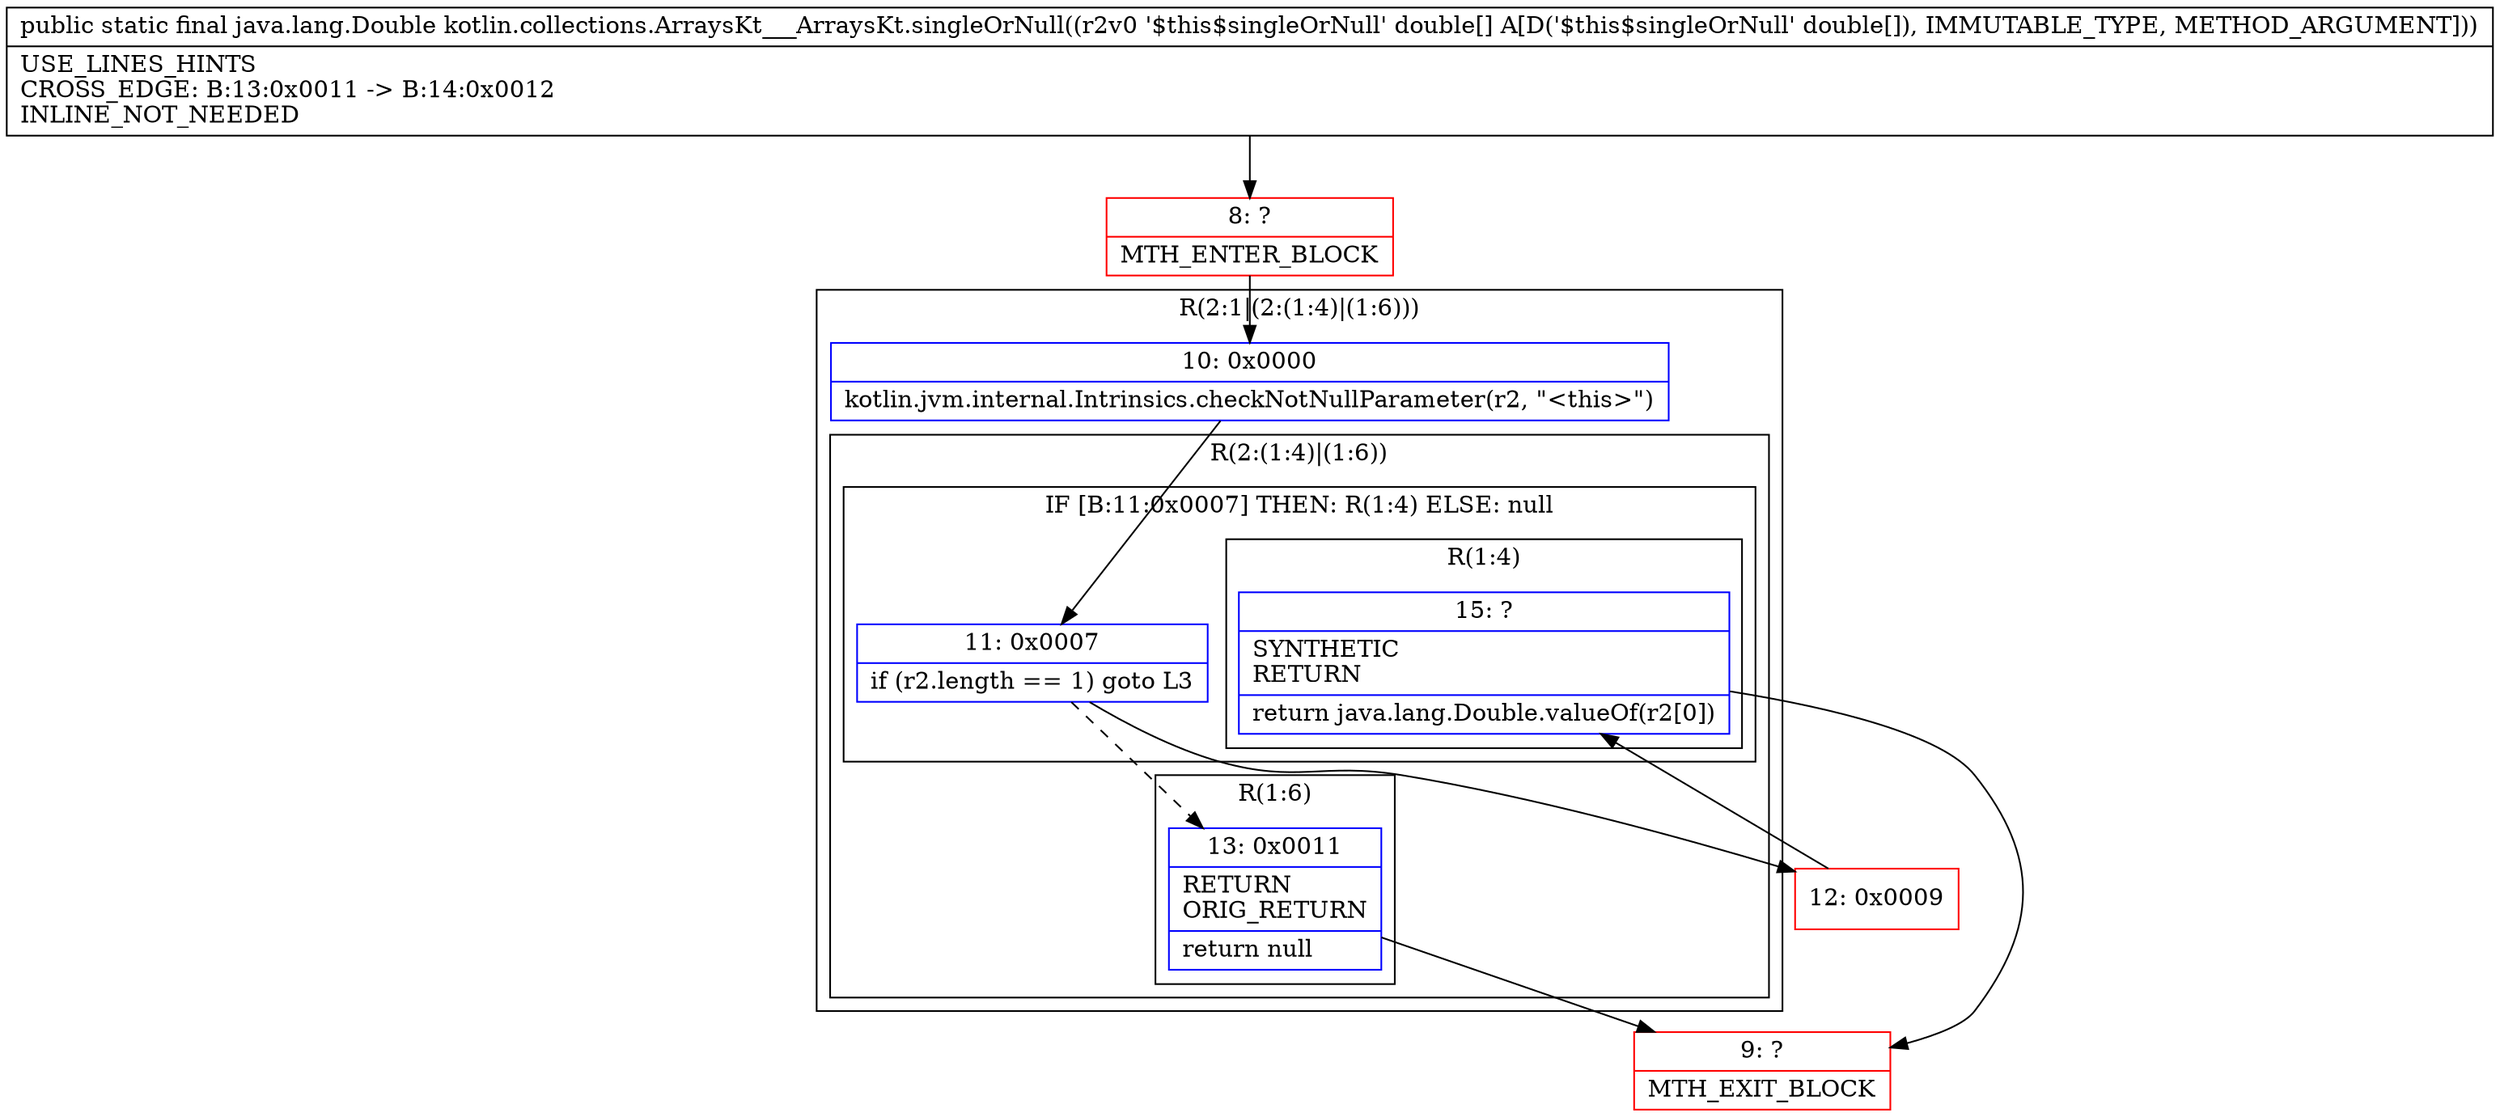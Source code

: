 digraph "CFG forkotlin.collections.ArraysKt___ArraysKt.singleOrNull([D)Ljava\/lang\/Double;" {
subgraph cluster_Region_690402007 {
label = "R(2:1|(2:(1:4)|(1:6)))";
node [shape=record,color=blue];
Node_10 [shape=record,label="{10\:\ 0x0000|kotlin.jvm.internal.Intrinsics.checkNotNullParameter(r2, \"\<this\>\")\l}"];
subgraph cluster_Region_98843201 {
label = "R(2:(1:4)|(1:6))";
node [shape=record,color=blue];
subgraph cluster_IfRegion_929218681 {
label = "IF [B:11:0x0007] THEN: R(1:4) ELSE: null";
node [shape=record,color=blue];
Node_11 [shape=record,label="{11\:\ 0x0007|if (r2.length == 1) goto L3\l}"];
subgraph cluster_Region_1893232853 {
label = "R(1:4)";
node [shape=record,color=blue];
Node_15 [shape=record,label="{15\:\ ?|SYNTHETIC\lRETURN\l|return java.lang.Double.valueOf(r2[0])\l}"];
}
}
subgraph cluster_Region_1819591699 {
label = "R(1:6)";
node [shape=record,color=blue];
Node_13 [shape=record,label="{13\:\ 0x0011|RETURN\lORIG_RETURN\l|return null\l}"];
}
}
}
Node_8 [shape=record,color=red,label="{8\:\ ?|MTH_ENTER_BLOCK\l}"];
Node_12 [shape=record,color=red,label="{12\:\ 0x0009}"];
Node_9 [shape=record,color=red,label="{9\:\ ?|MTH_EXIT_BLOCK\l}"];
MethodNode[shape=record,label="{public static final java.lang.Double kotlin.collections.ArraysKt___ArraysKt.singleOrNull((r2v0 '$this$singleOrNull' double[] A[D('$this$singleOrNull' double[]), IMMUTABLE_TYPE, METHOD_ARGUMENT]))  | USE_LINES_HINTS\lCROSS_EDGE: B:13:0x0011 \-\> B:14:0x0012\lINLINE_NOT_NEEDED\l}"];
MethodNode -> Node_8;Node_10 -> Node_11;
Node_11 -> Node_12;
Node_11 -> Node_13[style=dashed];
Node_15 -> Node_9;
Node_13 -> Node_9;
Node_8 -> Node_10;
Node_12 -> Node_15;
}

